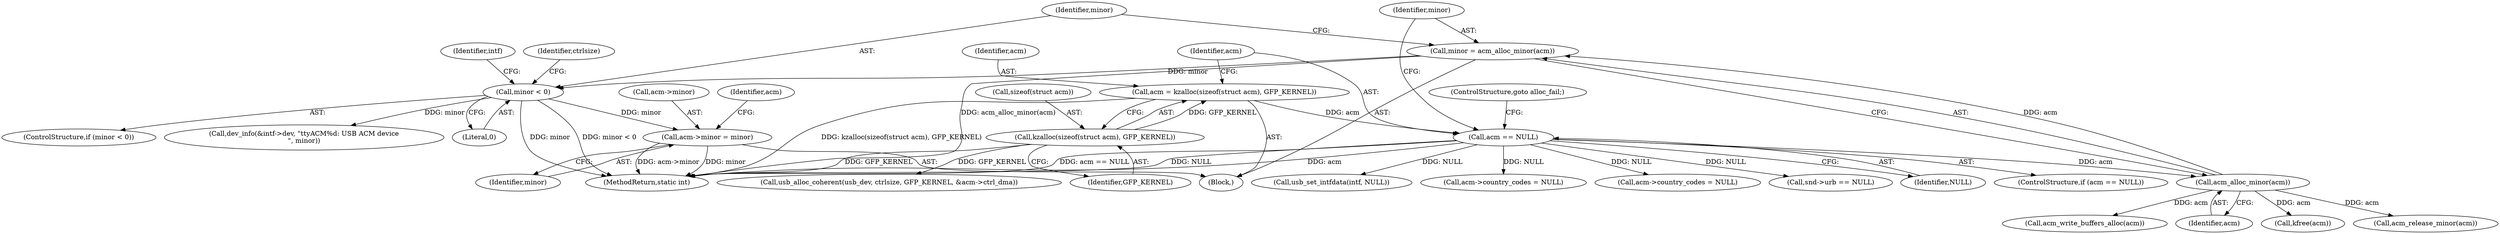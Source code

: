 digraph "0_linux_8835ba4a39cf53f705417b3b3a94eb067673f2c9@pointer" {
"1000886" [label="(Call,acm->minor = minor)"];
"1000833" [label="(Call,minor < 0)"];
"1000828" [label="(Call,minor = acm_alloc_minor(acm))"];
"1000830" [label="(Call,acm_alloc_minor(acm))"];
"1000824" [label="(Call,acm == NULL)"];
"1000817" [label="(Call,acm = kzalloc(sizeof(struct acm), GFP_KERNEL))"];
"1000819" [label="(Call,kzalloc(sizeof(struct acm), GFP_KERNEL))"];
"1000832" [label="(ControlStructure,if (minor < 0))"];
"1000820" [label="(Call,sizeof(struct acm))"];
"1000824" [label="(Call,acm == NULL)"];
"1000890" [label="(Identifier,minor)"];
"1001552" [label="(Call,usb_set_intfdata(intf, NULL))"];
"1001433" [label="(Call,dev_info(&intf->dev, \"ttyACM%d: USB ACM device\n\", minor))"];
"1000122" [label="(Block,)"];
"1000825" [label="(Identifier,acm)"];
"1001021" [label="(Call,acm_write_buffers_alloc(acm))"];
"1000827" [label="(ControlStructure,goto alloc_fail;)"];
"1000830" [label="(Call,acm_alloc_minor(acm))"];
"1000818" [label="(Identifier,acm)"];
"1000828" [label="(Call,minor = acm_alloc_minor(acm))"];
"1000893" [label="(Identifier,acm)"];
"1000831" [label="(Identifier,acm)"];
"1001381" [label="(Call,acm->country_codes = NULL)"];
"1001345" [label="(Call,acm->country_codes = NULL)"];
"1000835" [label="(Literal,0)"];
"1000849" [label="(Identifier,ctrlsize)"];
"1000886" [label="(Call,acm->minor = minor)"];
"1000887" [label="(Call,acm->minor)"];
"1001191" [label="(Call,snd->urb == NULL)"];
"1000819" [label="(Call,kzalloc(sizeof(struct acm), GFP_KERNEL))"];
"1000822" [label="(Identifier,GFP_KERNEL)"];
"1000829" [label="(Identifier,minor)"];
"1000833" [label="(Call,minor < 0)"];
"1000843" [label="(Call,kfree(acm))"];
"1000826" [label="(Identifier,NULL)"];
"1001002" [label="(Call,usb_alloc_coherent(usb_dev, ctrlsize, GFP_KERNEL, &acm->ctrl_dma))"];
"1001608" [label="(Call,acm_release_minor(acm))"];
"1000823" [label="(ControlStructure,if (acm == NULL))"];
"1000834" [label="(Identifier,minor)"];
"1000840" [label="(Identifier,intf)"];
"1000817" [label="(Call,acm = kzalloc(sizeof(struct acm), GFP_KERNEL))"];
"1001615" [label="(MethodReturn,static int)"];
"1000886" -> "1000122"  [label="AST: "];
"1000886" -> "1000890"  [label="CFG: "];
"1000887" -> "1000886"  [label="AST: "];
"1000890" -> "1000886"  [label="AST: "];
"1000893" -> "1000886"  [label="CFG: "];
"1000886" -> "1001615"  [label="DDG: minor"];
"1000886" -> "1001615"  [label="DDG: acm->minor"];
"1000833" -> "1000886"  [label="DDG: minor"];
"1000833" -> "1000832"  [label="AST: "];
"1000833" -> "1000835"  [label="CFG: "];
"1000834" -> "1000833"  [label="AST: "];
"1000835" -> "1000833"  [label="AST: "];
"1000840" -> "1000833"  [label="CFG: "];
"1000849" -> "1000833"  [label="CFG: "];
"1000833" -> "1001615"  [label="DDG: minor"];
"1000833" -> "1001615"  [label="DDG: minor < 0"];
"1000828" -> "1000833"  [label="DDG: minor"];
"1000833" -> "1001433"  [label="DDG: minor"];
"1000828" -> "1000122"  [label="AST: "];
"1000828" -> "1000830"  [label="CFG: "];
"1000829" -> "1000828"  [label="AST: "];
"1000830" -> "1000828"  [label="AST: "];
"1000834" -> "1000828"  [label="CFG: "];
"1000828" -> "1001615"  [label="DDG: acm_alloc_minor(acm)"];
"1000830" -> "1000828"  [label="DDG: acm"];
"1000830" -> "1000831"  [label="CFG: "];
"1000831" -> "1000830"  [label="AST: "];
"1000824" -> "1000830"  [label="DDG: acm"];
"1000830" -> "1000843"  [label="DDG: acm"];
"1000830" -> "1001021"  [label="DDG: acm"];
"1000830" -> "1001608"  [label="DDG: acm"];
"1000824" -> "1000823"  [label="AST: "];
"1000824" -> "1000826"  [label="CFG: "];
"1000825" -> "1000824"  [label="AST: "];
"1000826" -> "1000824"  [label="AST: "];
"1000827" -> "1000824"  [label="CFG: "];
"1000829" -> "1000824"  [label="CFG: "];
"1000824" -> "1001615"  [label="DDG: acm == NULL"];
"1000824" -> "1001615"  [label="DDG: NULL"];
"1000824" -> "1001615"  [label="DDG: acm"];
"1000817" -> "1000824"  [label="DDG: acm"];
"1000824" -> "1001191"  [label="DDG: NULL"];
"1000824" -> "1001345"  [label="DDG: NULL"];
"1000824" -> "1001381"  [label="DDG: NULL"];
"1000824" -> "1001552"  [label="DDG: NULL"];
"1000817" -> "1000122"  [label="AST: "];
"1000817" -> "1000819"  [label="CFG: "];
"1000818" -> "1000817"  [label="AST: "];
"1000819" -> "1000817"  [label="AST: "];
"1000825" -> "1000817"  [label="CFG: "];
"1000817" -> "1001615"  [label="DDG: kzalloc(sizeof(struct acm), GFP_KERNEL)"];
"1000819" -> "1000817"  [label="DDG: GFP_KERNEL"];
"1000819" -> "1000822"  [label="CFG: "];
"1000820" -> "1000819"  [label="AST: "];
"1000822" -> "1000819"  [label="AST: "];
"1000819" -> "1001615"  [label="DDG: GFP_KERNEL"];
"1000819" -> "1001002"  [label="DDG: GFP_KERNEL"];
}
